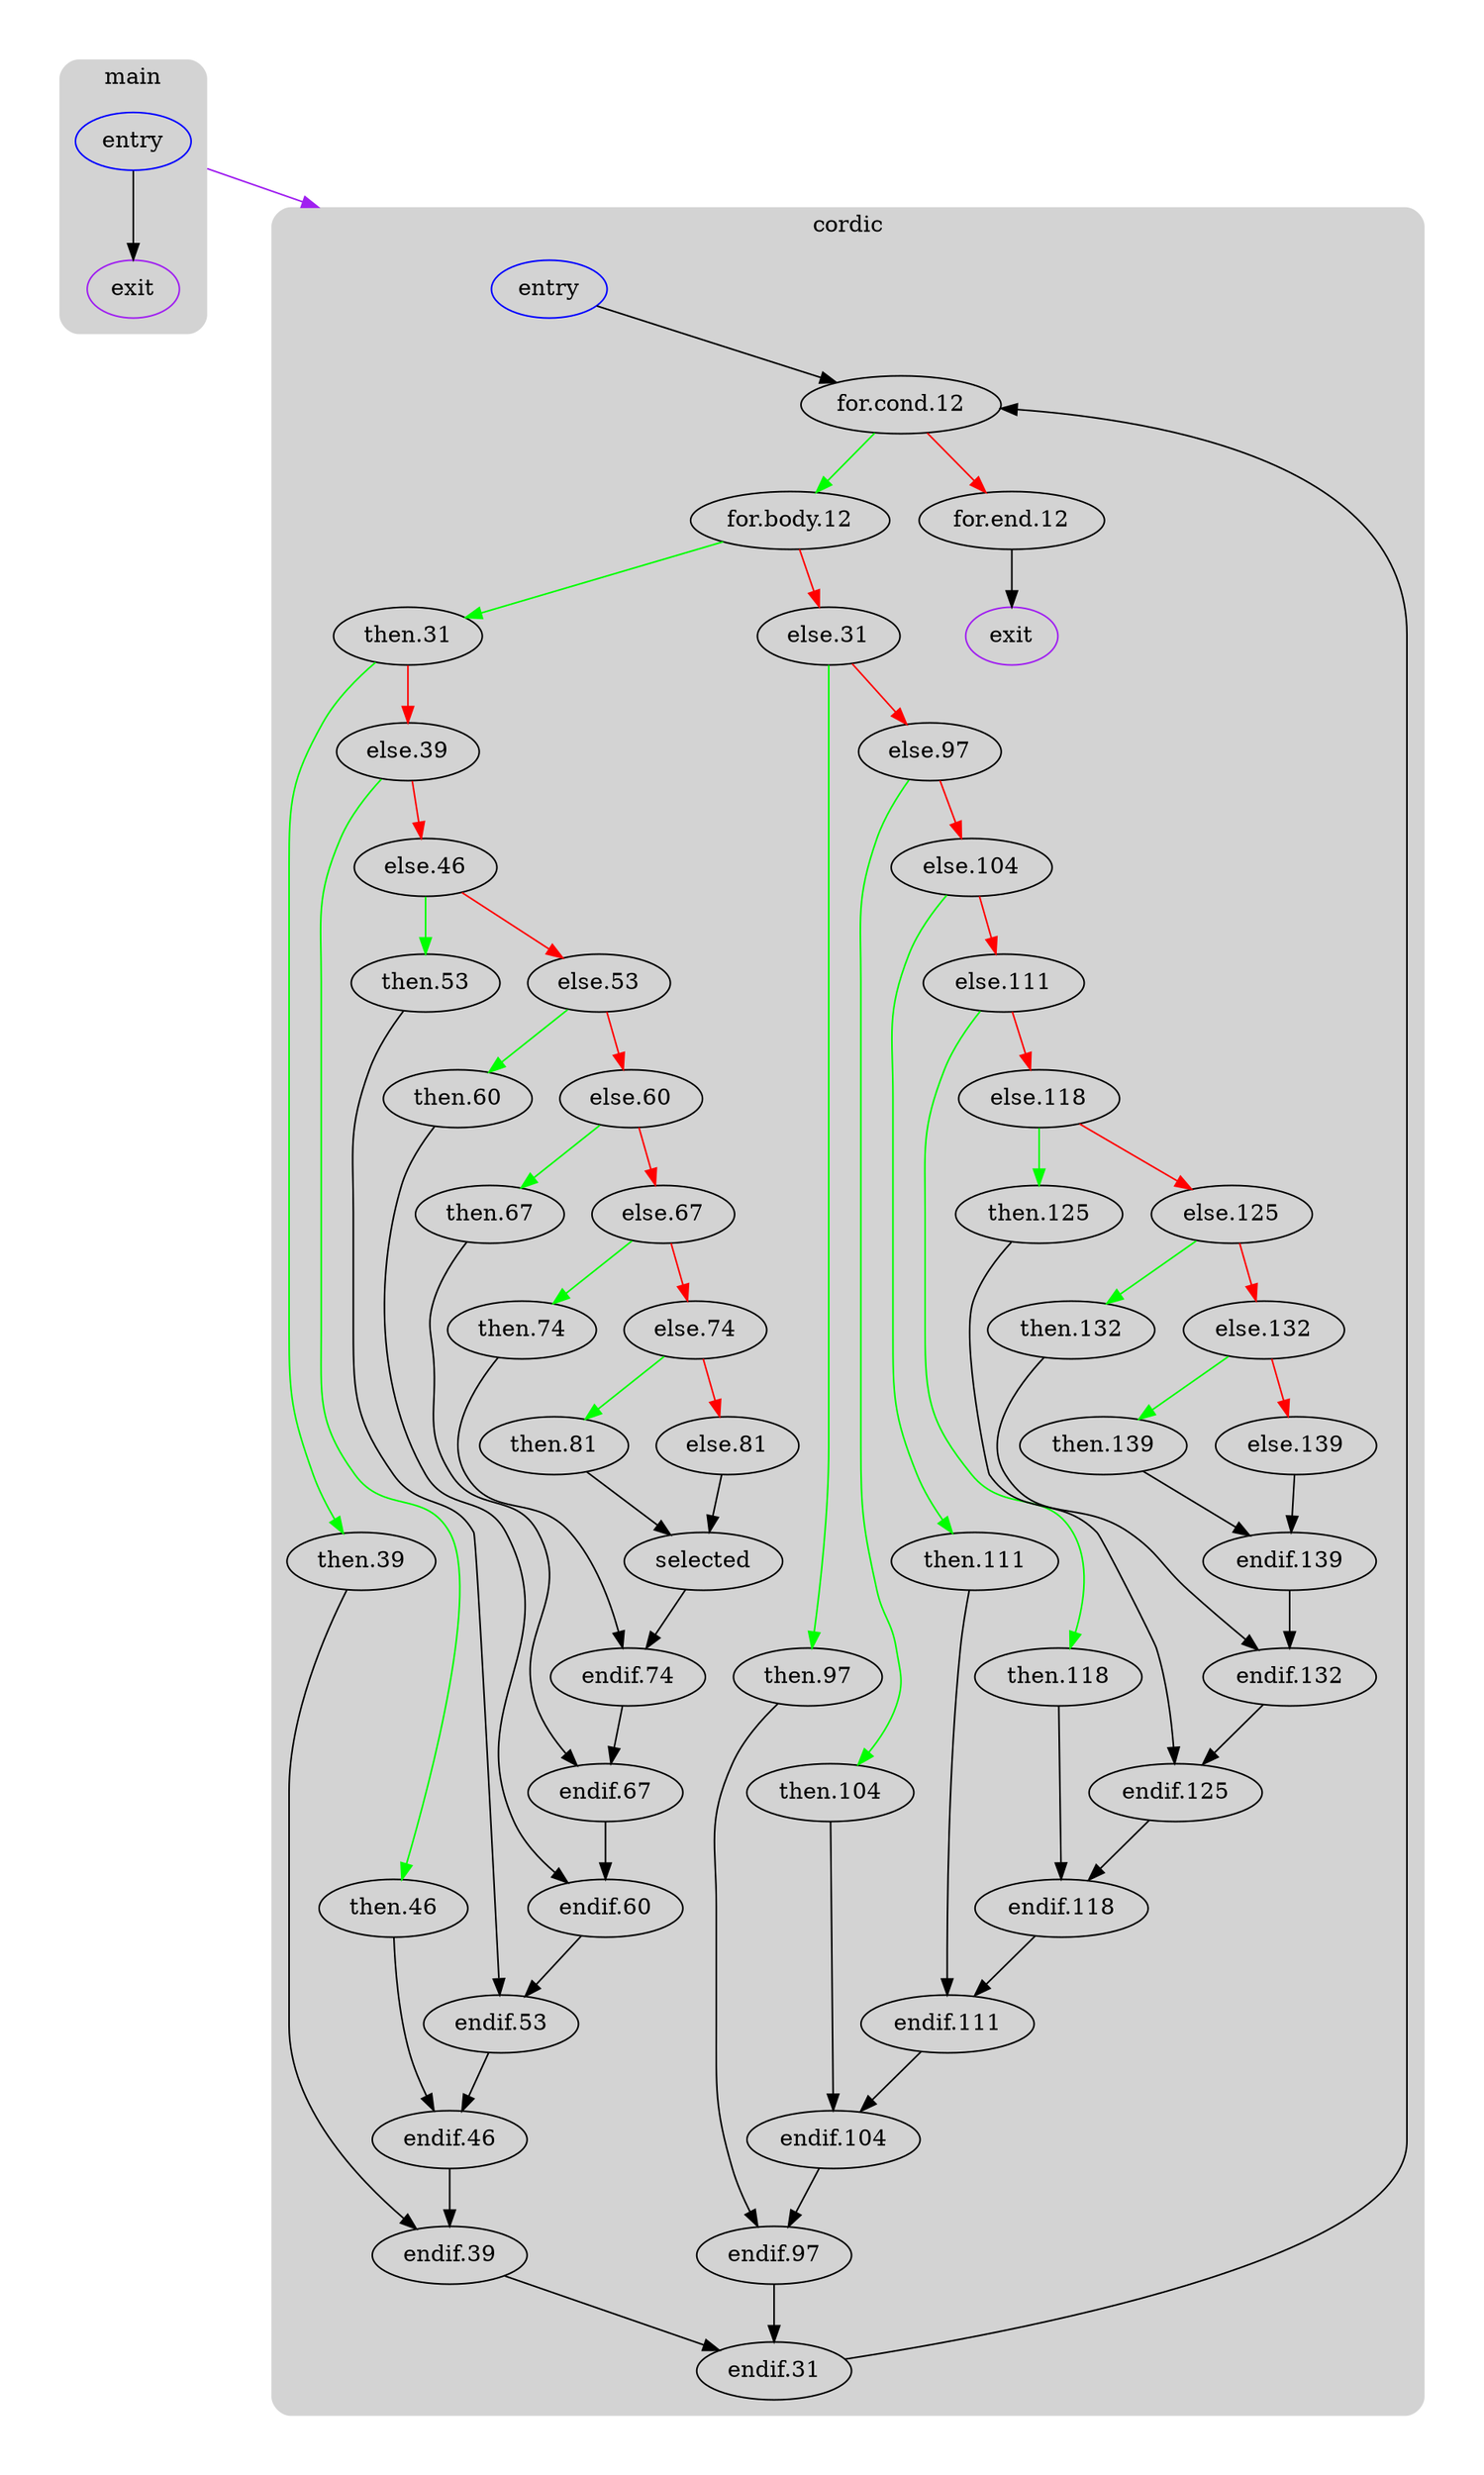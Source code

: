 digraph G {
  compound=true
  subgraph cluster_ {
    peripheries=0
    margin=10
    subgraph cluster_0_wrapper {
      peripheries=0
      margin=15
      subgraph cluster_0 {
        label="main"
        color=darkgray
        style=rounded
        bgcolor=lightgray
        margin=10
        cluster_0_0[label="entry",shape=oval,color=blue,rank=source]
        cluster_0_exit[label=exit,color=purple,rank=sink]
        cluster_0_0 -> cluster_0_exit [color=black]
      }
    }
    subgraph cluster_1_wrapper {
      peripheries=0
      margin=15
      subgraph cluster_1 {
        label="cordic"
        color=darkgray
        style=rounded
        bgcolor=lightgray
        margin=10
        cluster_1_0[label="entry",shape=oval,color=blue,rank=source]
        cluster_1_1[label="for.cond.12",shape=oval]
        cluster_1_2[label="for.body.12",shape=oval]
        cluster_1_3[label="then.31",shape=oval]
        cluster_1_4[label="then.39",shape=oval]
        cluster_1_5[label="else.39",shape=oval]
        cluster_1_6[label="then.46",shape=oval]
        cluster_1_7[label="else.46",shape=oval]
        cluster_1_8[label="then.53",shape=oval]
        cluster_1_9[label="else.53",shape=oval]
        cluster_1_10[label="then.60",shape=oval]
        cluster_1_11[label="else.60",shape=oval]
        cluster_1_12[label="then.67",shape=oval]
        cluster_1_13[label="else.67",shape=oval]
        cluster_1_14[label="then.74",shape=oval]
        cluster_1_15[label="else.74",shape=oval]
        cluster_1_16[label="then.81",shape=oval]
        cluster_1_17[label="else.81",shape=oval]
        cluster_1_18[label="selected",shape=oval]
        cluster_1_19[label="endif.74",shape=oval]
        cluster_1_20[label="endif.67",shape=oval]
        cluster_1_21[label="endif.60",shape=oval]
        cluster_1_22[label="endif.53",shape=oval]
        cluster_1_23[label="endif.46",shape=oval]
        cluster_1_24[label="endif.39",shape=oval]
        cluster_1_25[label="else.31",shape=oval]
        cluster_1_26[label="then.97",shape=oval]
        cluster_1_27[label="else.97",shape=oval]
        cluster_1_28[label="then.104",shape=oval]
        cluster_1_29[label="else.104",shape=oval]
        cluster_1_30[label="then.111",shape=oval]
        cluster_1_31[label="else.111",shape=oval]
        cluster_1_32[label="then.118",shape=oval]
        cluster_1_33[label="else.118",shape=oval]
        cluster_1_34[label="then.125",shape=oval]
        cluster_1_35[label="else.125",shape=oval]
        cluster_1_36[label="then.132",shape=oval]
        cluster_1_37[label="else.132",shape=oval]
        cluster_1_38[label="then.139",shape=oval]
        cluster_1_39[label="else.139",shape=oval]
        cluster_1_40[label="endif.139",shape=oval]
        cluster_1_41[label="endif.132",shape=oval]
        cluster_1_42[label="endif.125",shape=oval]
        cluster_1_43[label="endif.118",shape=oval]
        cluster_1_44[label="endif.111",shape=oval]
        cluster_1_45[label="endif.104",shape=oval]
        cluster_1_46[label="endif.97",shape=oval]
        cluster_1_47[label="endif.31",shape=oval]
        cluster_1_48[label="for.end.12",shape=oval]
        cluster_1_exit[label=exit,color=purple,rank=sink]
        cluster_1_0 -> cluster_1_1
        cluster_1_1 -> cluster_1_2 [color=green]
        cluster_1_1 -> cluster_1_48 [color=red]
        cluster_1_2 -> cluster_1_3 [color=green]
        cluster_1_2 -> cluster_1_25 [color=red]
        cluster_1_3 -> cluster_1_4 [color=green]
        cluster_1_3 -> cluster_1_5 [color=red]
        cluster_1_4 -> cluster_1_24
        cluster_1_5 -> cluster_1_6 [color=green]
        cluster_1_5 -> cluster_1_7 [color=red]
        cluster_1_6 -> cluster_1_23
        cluster_1_7 -> cluster_1_8 [color=green]
        cluster_1_7 -> cluster_1_9 [color=red]
        cluster_1_8 -> cluster_1_22
        cluster_1_9 -> cluster_1_10 [color=green]
        cluster_1_9 -> cluster_1_11 [color=red]
        cluster_1_10 -> cluster_1_21
        cluster_1_11 -> cluster_1_12 [color=green]
        cluster_1_11 -> cluster_1_13 [color=red]
        cluster_1_12 -> cluster_1_20
        cluster_1_13 -> cluster_1_14 [color=green]
        cluster_1_13 -> cluster_1_15 [color=red]
        cluster_1_14 -> cluster_1_19
        cluster_1_15 -> cluster_1_16 [color=green]
        cluster_1_15 -> cluster_1_17 [color=red]
        cluster_1_16 -> cluster_1_18
        cluster_1_17 -> cluster_1_18
        cluster_1_18 -> cluster_1_19
        cluster_1_19 -> cluster_1_20
        cluster_1_20 -> cluster_1_21
        cluster_1_21 -> cluster_1_22
        cluster_1_22 -> cluster_1_23
        cluster_1_23 -> cluster_1_24
        cluster_1_24 -> cluster_1_47
        cluster_1_25 -> cluster_1_26 [color=green]
        cluster_1_25 -> cluster_1_27 [color=red]
        cluster_1_26 -> cluster_1_46
        cluster_1_27 -> cluster_1_28 [color=green]
        cluster_1_27 -> cluster_1_29 [color=red]
        cluster_1_28 -> cluster_1_45
        cluster_1_29 -> cluster_1_30 [color=green]
        cluster_1_29 -> cluster_1_31 [color=red]
        cluster_1_30 -> cluster_1_44
        cluster_1_31 -> cluster_1_32 [color=green]
        cluster_1_31 -> cluster_1_33 [color=red]
        cluster_1_32 -> cluster_1_43
        cluster_1_33 -> cluster_1_34 [color=green]
        cluster_1_33 -> cluster_1_35 [color=red]
        cluster_1_34 -> cluster_1_42
        cluster_1_35 -> cluster_1_36 [color=green]
        cluster_1_35 -> cluster_1_37 [color=red]
        cluster_1_36 -> cluster_1_41
        cluster_1_37 -> cluster_1_38 [color=green]
        cluster_1_37 -> cluster_1_39 [color=red]
        cluster_1_38 -> cluster_1_40
        cluster_1_39 -> cluster_1_40
        cluster_1_40 -> cluster_1_41
        cluster_1_41 -> cluster_1_42
        cluster_1_42 -> cluster_1_43
        cluster_1_43 -> cluster_1_44
        cluster_1_44 -> cluster_1_45
        cluster_1_45 -> cluster_1_46
        cluster_1_46 -> cluster_1_47
        cluster_1_47 -> cluster_1_1
        cluster_1_48 -> cluster_1_exit [color=black]
      }
    }
    cluster_0_0 -> cluster_1_0 [color=purple,lhead=cluster_1,ltail=cluster_0]
  }
}
